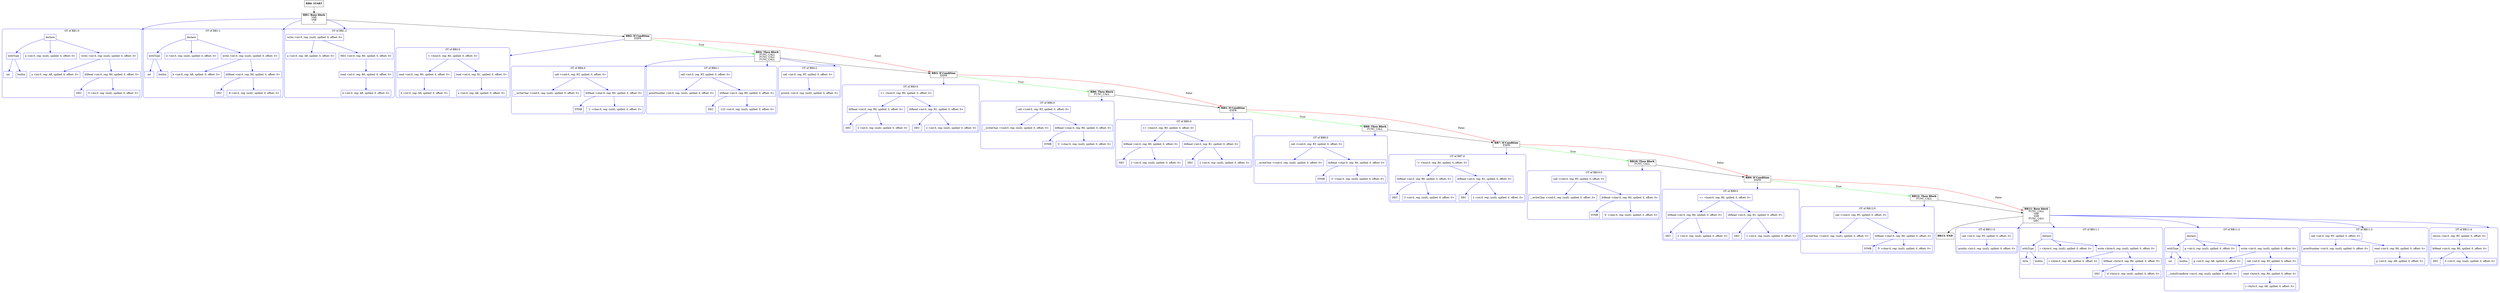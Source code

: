 digraph CFG {
    compound=true;
    graph [splines=true];
    node [shape=rectangle];

    BB13 [label=<<B>BB13: END</B><BR ALIGN="CENTER"/>>];
    BB12 [label=<<B>BB12: Then Block</B><BR ALIGN="CENTER"/>FUNC_CALL<BR ALIGN="CENTER"/>>];
    subgraph cluster_instruction0 {
        label = "OT of BB12:0";
        style=rounded;
        color=blue;
        entry0 [shape=point, style=invis];
        node0 [label="call <void:0, reg: RT, spilled: 0, offset: 0>", color=blue];
        node1 [label="__writeChar <void:0, reg: (null), spilled: 0, offset: 0>", color=blue];
        node0 -> node1[color=blue];
        node2 [label="litRead <char:0, reg: R0, spilled: 0, offset: 0>", color=blue];
        node3 [label="SYMB", color=blue];
        node2 -> node3[color=blue];
        node4 [label="'5' <char:0, reg: (null), spilled: 0, offset: 0>", color=blue];
        node2 -> node4[color=blue];
        node0 -> node2[color=blue];
    }
    BB12 -> entry0 [lhead=cluster_instruction0, color=blue];
    BB11 [label=<<B>BB11: Base block</B><BR ALIGN="CENTER"/>FUNC_CALL<BR ALIGN="CENTER"/>VAR<BR ALIGN="CENTER"/>VAR<BR ALIGN="CENTER"/>FUNC_CALL<BR ALIGN="CENTER"/>DEC<BR ALIGN="CENTER"/>>];
    subgraph cluster_instruction1 {
        label = "OT of BB11:0";
        style=rounded;
        color=blue;
        entry1 [shape=point, style=invis];
        node5 [label="call <int:0, reg: RT, spilled: 0, offset: 0>", color=blue];
        node6 [label="println <int:0, reg: (null), spilled: 0, offset: 0>", color=blue];
        node5 -> node6[color=blue];
    }
    BB11 -> entry1 [lhead=cluster_instruction1, color=blue];
    subgraph cluster_instruction2 {
        label = "OT of BB11:1";
        style=rounded;
        color=blue;
        entry2 [shape=point, style=invis];
        node7 [label="declare", color=blue];
        node8 [label="withType", color=blue];
        node9 [label="byte", color=blue];
        node8 -> node9[color=blue];
        node10 [label="builtin", color=blue];
        node8 -> node10[color=blue];
        node7 -> node8[color=blue];
        node11 [label="r <byte:0, reg: (null), spilled: 0, offset: 0>", color=blue];
        node7 -> node11[color=blue];
        node12 [label="write <byte:0, reg: (null), spilled: 0, offset: 0>", color=blue];
        node13 [label="r <byte:0, reg: AR, spilled: 0, offset: 0>", color=blue];
        node12 -> node13[color=blue];
        node14 [label="litRead <byte:0, reg: R0, spilled: 0, offset: 0>", color=blue];
        node15 [label="DEC", color=blue];
        node14 -> node15[color=blue];
        node16 [label="-9 <byte:0, reg: (null), spilled: 0, offset: 0>", color=blue];
        node14 -> node16[color=blue];
        node12 -> node14[color=blue];
        node7 -> node12[color=blue];
    }
    BB11 -> entry2 [lhead=cluster_instruction2, color=blue];
    subgraph cluster_instruction3 {
        label = "OT of BB11:2";
        style=rounded;
        color=blue;
        entry3 [shape=point, style=invis];
        node17 [label="declare", color=blue];
        node18 [label="withType", color=blue];
        node19 [label="int", color=blue];
        node18 -> node19[color=blue];
        node20 [label="builtin", color=blue];
        node18 -> node20[color=blue];
        node17 -> node18[color=blue];
        node21 [label="g <int:0, reg: (null), spilled: 0, offset: 0>", color=blue];
        node17 -> node21[color=blue];
        node22 [label="write <int:0, reg: (null), spilled: 0, offset: 0>", color=blue];
        node23 [label="g <int:0, reg: AR, spilled: 0, offset: 0>", color=blue];
        node22 -> node23[color=blue];
        node24 [label="call <int:0, reg: RT, spilled: 0, offset: 0>", color=blue];
        node25 [label="__toIntFromByte <int:0, reg: (null), spilled: 0, offset: 0>", color=blue];
        node24 -> node25[color=blue];
        node26 [label="read <byte:0, reg: R0, spilled: 0, offset: 0>", color=blue];
        node27 [label="r <byte:0, reg: AR, spilled: 0, offset: 0>", color=blue];
        node26 -> node27[color=blue];
        node24 -> node26[color=blue];
        node22 -> node24[color=blue];
        node17 -> node22[color=blue];
    }
    BB11 -> entry3 [lhead=cluster_instruction3, color=blue];
    subgraph cluster_instruction4 {
        label = "OT of BB11:3";
        style=rounded;
        color=blue;
        entry4 [shape=point, style=invis];
        node28 [label="call <int:0, reg: RT, spilled: 0, offset: 0>", color=blue];
        node29 [label="printNumber <int:0, reg: (null), spilled: 0, offset: 0>", color=blue];
        node28 -> node29[color=blue];
        node30 [label="read <int:0, reg: R0, spilled: 0, offset: 0>", color=blue];
        node31 [label="g <int:0, reg: AR, spilled: 0, offset: 0>", color=blue];
        node30 -> node31[color=blue];
        node28 -> node30[color=blue];
    }
    BB11 -> entry4 [lhead=cluster_instruction4, color=blue];
    subgraph cluster_instruction5 {
        label = "OT of BB11:4";
        style=rounded;
        color=blue;
        entry5 [shape=point, style=invis];
        node32 [label="return <int:0, reg: RT, spilled: 0, offset: 0>", color=blue];
        node33 [label="litRead <int:0, reg: R0, spilled: 0, offset: 0>", color=blue];
        node34 [label="DEC", color=blue];
        node33 -> node34[color=blue];
        node35 [label="0 <int:0, reg: (null), spilled: 0, offset: 0>", color=blue];
        node33 -> node35[color=blue];
        node32 -> node33[color=blue];
    }
    BB11 -> entry5 [lhead=cluster_instruction5, color=blue];
    BB10 [label=<<B>BB10: Then Block</B><BR ALIGN="CENTER"/>FUNC_CALL<BR ALIGN="CENTER"/>>];
    subgraph cluster_instruction6 {
        label = "OT of BB10:0";
        style=rounded;
        color=blue;
        entry6 [shape=point, style=invis];
        node36 [label="call <void:0, reg: RT, spilled: 0, offset: 0>", color=blue];
        node37 [label="__writeChar <void:0, reg: (null), spilled: 0, offset: 0>", color=blue];
        node36 -> node37[color=blue];
        node38 [label="litRead <char:0, reg: R0, spilled: 0, offset: 0>", color=blue];
        node39 [label="SYMB", color=blue];
        node38 -> node39[color=blue];
        node40 [label="'4' <char:0, reg: (null), spilled: 0, offset: 0>", color=blue];
        node38 -> node40[color=blue];
        node36 -> node38[color=blue];
    }
    BB10 -> entry6 [lhead=cluster_instruction6, color=blue];
    BB9 [label=<<B>BB9: If Condition</B><BR ALIGN="CENTER"/>EXPR<BR ALIGN="CENTER"/>>];
    subgraph cluster_instruction7 {
        label = "OT of BB9:0";
        style=rounded;
        color=blue;
        entry7 [shape=point, style=invis];
        node41 [label="== <bool:0, reg: R0, spilled: 0, offset: 0>", color=blue];
        node42 [label="litRead <int:0, reg: R0, spilled: 0, offset: 0>", color=blue];
        node43 [label="DEC", color=blue];
        node42 -> node43[color=blue];
        node44 [label="3 <int:0, reg: (null), spilled: 0, offset: 0>", color=blue];
        node42 -> node44[color=blue];
        node41 -> node42[color=blue];
        node45 [label="litRead <int:0, reg: R1, spilled: 0, offset: 0>", color=blue];
        node46 [label="DEC", color=blue];
        node45 -> node46[color=blue];
        node47 [label="3 <int:0, reg: (null), spilled: 0, offset: 0>", color=blue];
        node45 -> node47[color=blue];
        node41 -> node45[color=blue];
    }
    BB9 -> entry7 [lhead=cluster_instruction7, color=blue];
    BB8 [label=<<B>BB8: Then Block</B><BR ALIGN="CENTER"/>FUNC_CALL<BR ALIGN="CENTER"/>>];
    subgraph cluster_instruction8 {
        label = "OT of BB8:0";
        style=rounded;
        color=blue;
        entry8 [shape=point, style=invis];
        node48 [label="call <void:0, reg: RT, spilled: 0, offset: 0>", color=blue];
        node49 [label="__writeChar <void:0, reg: (null), spilled: 0, offset: 0>", color=blue];
        node48 -> node49[color=blue];
        node50 [label="litRead <char:0, reg: R0, spilled: 0, offset: 0>", color=blue];
        node51 [label="SYMB", color=blue];
        node50 -> node51[color=blue];
        node52 [label="'3' <char:0, reg: (null), spilled: 0, offset: 0>", color=blue];
        node50 -> node52[color=blue];
        node48 -> node50[color=blue];
    }
    BB8 -> entry8 [lhead=cluster_instruction8, color=blue];
    BB7 [label=<<B>BB7: If Condition</B><BR ALIGN="CENTER"/>EXPR<BR ALIGN="CENTER"/>>];
    subgraph cluster_instruction9 {
        label = "OT of BB7:0";
        style=rounded;
        color=blue;
        entry9 [shape=point, style=invis];
        node53 [label="!= <bool:0, reg: R0, spilled: 0, offset: 0>", color=blue];
        node54 [label="litRead <int:0, reg: R0, spilled: 0, offset: 0>", color=blue];
        node55 [label="DEC", color=blue];
        node54 -> node55[color=blue];
        node56 [label="3 <int:0, reg: (null), spilled: 0, offset: 0>", color=blue];
        node54 -> node56[color=blue];
        node53 -> node54[color=blue];
        node57 [label="litRead <int:0, reg: R1, spilled: 0, offset: 0>", color=blue];
        node58 [label="DEC", color=blue];
        node57 -> node58[color=blue];
        node59 [label="2 <int:0, reg: (null), spilled: 0, offset: 0>", color=blue];
        node57 -> node59[color=blue];
        node53 -> node57[color=blue];
    }
    BB7 -> entry9 [lhead=cluster_instruction9, color=blue];
    BB6 [label=<<B>BB6: Then Block</B><BR ALIGN="CENTER"/>FUNC_CALL<BR ALIGN="CENTER"/>>];
    subgraph cluster_instruction10 {
        label = "OT of BB6:0";
        style=rounded;
        color=blue;
        entry10 [shape=point, style=invis];
        node60 [label="call <void:0, reg: RT, spilled: 0, offset: 0>", color=blue];
        node61 [label="__writeChar <void:0, reg: (null), spilled: 0, offset: 0>", color=blue];
        node60 -> node61[color=blue];
        node62 [label="litRead <char:0, reg: R0, spilled: 0, offset: 0>", color=blue];
        node63 [label="SYMB", color=blue];
        node62 -> node63[color=blue];
        node64 [label="'2' <char:0, reg: (null), spilled: 0, offset: 0>", color=blue];
        node62 -> node64[color=blue];
        node60 -> node62[color=blue];
    }
    BB6 -> entry10 [lhead=cluster_instruction10, color=blue];
    BB5 [label=<<B>BB5: If Condition</B><BR ALIGN="CENTER"/>EXPR<BR ALIGN="CENTER"/>>];
    subgraph cluster_instruction11 {
        label = "OT of BB5:0";
        style=rounded;
        color=blue;
        entry11 [shape=point, style=invis];
        node65 [label="&lt;= <bool:0, reg: R0, spilled: 0, offset: 0>", color=blue];
        node66 [label="litRead <int:0, reg: R0, spilled: 0, offset: 0>", color=blue];
        node67 [label="DEC", color=blue];
        node66 -> node67[color=blue];
        node68 [label="2 <int:0, reg: (null), spilled: 0, offset: 0>", color=blue];
        node66 -> node68[color=blue];
        node65 -> node66[color=blue];
        node69 [label="litRead <int:0, reg: R1, spilled: 0, offset: 0>", color=blue];
        node70 [label="DEC", color=blue];
        node69 -> node70[color=blue];
        node71 [label="2 <int:0, reg: (null), spilled: 0, offset: 0>", color=blue];
        node69 -> node71[color=blue];
        node65 -> node69[color=blue];
    }
    BB5 -> entry11 [lhead=cluster_instruction11, color=blue];
    BB4 [label=<<B>BB4: Then Block</B><BR ALIGN="CENTER"/>FUNC_CALL<BR ALIGN="CENTER"/>FUNC_CALL<BR ALIGN="CENTER"/>FUNC_CALL<BR ALIGN="CENTER"/>>];
    subgraph cluster_instruction12 {
        label = "OT of BB4:0";
        style=rounded;
        color=blue;
        entry12 [shape=point, style=invis];
        node72 [label="call <void:0, reg: RT, spilled: 0, offset: 0>", color=blue];
        node73 [label="__writeChar <void:0, reg: (null), spilled: 0, offset: 0>", color=blue];
        node72 -> node73[color=blue];
        node74 [label="litRead <char:0, reg: R0, spilled: 0, offset: 0>", color=blue];
        node75 [label="SYMB", color=blue];
        node74 -> node75[color=blue];
        node76 [label="'{' <char:0, reg: (null), spilled: 0, offset: 0>", color=blue];
        node74 -> node76[color=blue];
        node72 -> node74[color=blue];
    }
    BB4 -> entry12 [lhead=cluster_instruction12, color=blue];
    subgraph cluster_instruction13 {
        label = "OT of BB4:1";
        style=rounded;
        color=blue;
        entry13 [shape=point, style=invis];
        node77 [label="call <int:0, reg: RT, spilled: 0, offset: 0>", color=blue];
        node78 [label="printNumber <int:0, reg: (null), spilled: 0, offset: 0>", color=blue];
        node77 -> node78[color=blue];
        node79 [label="litRead <int:0, reg: R0, spilled: 0, offset: 0>", color=blue];
        node80 [label="DEC", color=blue];
        node79 -> node80[color=blue];
        node81 [label="-123 <int:0, reg: (null), spilled: 0, offset: 0>", color=blue];
        node79 -> node81[color=blue];
        node77 -> node79[color=blue];
    }
    BB4 -> entry13 [lhead=cluster_instruction13, color=blue];
    subgraph cluster_instruction14 {
        label = "OT of BB4:2";
        style=rounded;
        color=blue;
        entry14 [shape=point, style=invis];
        node82 [label="call <int:0, reg: RT, spilled: 0, offset: 0>", color=blue];
        node83 [label="println <int:0, reg: (null), spilled: 0, offset: 0>", color=blue];
        node82 -> node83[color=blue];
    }
    BB4 -> entry14 [lhead=cluster_instruction14, color=blue];
    BB3 [label=<<B>BB3: If Condition</B><BR ALIGN="CENTER"/>EXPR<BR ALIGN="CENTER"/>>];
    subgraph cluster_instruction15 {
        label = "OT of BB3:0";
        style=rounded;
        color=blue;
        entry15 [shape=point, style=invis];
        node84 [label="&gt;= <bool:0, reg: R0, spilled: 0, offset: 0>", color=blue];
        node85 [label="litRead <int:0, reg: R0, spilled: 0, offset: 0>", color=blue];
        node86 [label="DEC", color=blue];
        node85 -> node86[color=blue];
        node87 [label="2 <int:0, reg: (null), spilled: 0, offset: 0>", color=blue];
        node85 -> node87[color=blue];
        node84 -> node85[color=blue];
        node88 [label="litRead <int:0, reg: R1, spilled: 0, offset: 0>", color=blue];
        node89 [label="DEC", color=blue];
        node88 -> node89[color=blue];
        node90 [label="2 <int:0, reg: (null), spilled: 0, offset: 0>", color=blue];
        node88 -> node90[color=blue];
        node84 -> node88[color=blue];
    }
    BB3 -> entry15 [lhead=cluster_instruction15, color=blue];
    BB2 [label=<<B>BB2: If Condition</B><BR ALIGN="CENTER"/>EXPR<BR ALIGN="CENTER"/>>];
    subgraph cluster_instruction16 {
        label = "OT of BB2:0";
        style=rounded;
        color=blue;
        entry16 [shape=point, style=invis];
        node91 [label="&lt; <bool:0, reg: R0, spilled: 0, offset: 0>", color=blue];
        node92 [label="read <int:0, reg: R0, spilled: 0, offset: 0>", color=blue];
        node93 [label="b <int:0, reg: AR, spilled: 0, offset: 0>", color=blue];
        node92 -> node93[color=blue];
        node91 -> node92[color=blue];
        node94 [label="read <int:0, reg: R1, spilled: 0, offset: 0>", color=blue];
        node95 [label="a <int:0, reg: AR, spilled: 0, offset: 0>", color=blue];
        node94 -> node95[color=blue];
        node91 -> node94[color=blue];
    }
    BB2 -> entry16 [lhead=cluster_instruction16, color=blue];
    BB1 [label=<<B>BB1: Base block</B><BR ALIGN="CENTER"/>VAR<BR ALIGN="CENTER"/>VAR<BR ALIGN="CENTER"/>=<BR ALIGN="CENTER"/>>];
    subgraph cluster_instruction17 {
        label = "OT of BB1:0";
        style=rounded;
        color=blue;
        entry17 [shape=point, style=invis];
        node96 [label="declare", color=blue];
        node97 [label="withType", color=blue];
        node98 [label="int", color=blue];
        node97 -> node98[color=blue];
        node99 [label="builtin", color=blue];
        node97 -> node99[color=blue];
        node96 -> node97[color=blue];
        node100 [label="a <int:0, reg: (null), spilled: 0, offset: 0>", color=blue];
        node96 -> node100[color=blue];
        node101 [label="write <int:0, reg: (null), spilled: 0, offset: 0>", color=blue];
        node102 [label="a <int:0, reg: AR, spilled: 0, offset: 0>", color=blue];
        node101 -> node102[color=blue];
        node103 [label="litRead <int:0, reg: R0, spilled: 0, offset: 0>", color=blue];
        node104 [label="DEC", color=blue];
        node103 -> node104[color=blue];
        node105 [label="0 <int:0, reg: (null), spilled: 0, offset: 0>", color=blue];
        node103 -> node105[color=blue];
        node101 -> node103[color=blue];
        node96 -> node101[color=blue];
    }
    BB1 -> entry17 [lhead=cluster_instruction17, color=blue];
    subgraph cluster_instruction18 {
        label = "OT of BB1:1";
        style=rounded;
        color=blue;
        entry18 [shape=point, style=invis];
        node106 [label="declare", color=blue];
        node107 [label="withType", color=blue];
        node108 [label="int", color=blue];
        node107 -> node108[color=blue];
        node109 [label="builtin", color=blue];
        node107 -> node109[color=blue];
        node106 -> node107[color=blue];
        node110 [label="b <int:0, reg: (null), spilled: 0, offset: 0>", color=blue];
        node106 -> node110[color=blue];
        node111 [label="write <int:0, reg: (null), spilled: 0, offset: 0>", color=blue];
        node112 [label="b <int:0, reg: AR, spilled: 0, offset: 0>", color=blue];
        node111 -> node112[color=blue];
        node113 [label="litRead <int:0, reg: R0, spilled: 0, offset: 0>", color=blue];
        node114 [label="DEC", color=blue];
        node113 -> node114[color=blue];
        node115 [label="-8 <int:0, reg: (null), spilled: 0, offset: 0>", color=blue];
        node113 -> node115[color=blue];
        node111 -> node113[color=blue];
        node106 -> node111[color=blue];
    }
    BB1 -> entry18 [lhead=cluster_instruction18, color=blue];
    subgraph cluster_instruction19 {
        label = "OT of BB1:2";
        style=rounded;
        color=blue;
        entry19 [shape=point, style=invis];
        node116 [label="write <int:0, reg: (null), spilled: 0, offset: 0>", color=blue];
        node117 [label="a <int:0, reg: AR, spilled: 0, offset: 0>", color=blue];
        node116 -> node117[color=blue];
        node118 [label="NEG <int:0, reg: R0, spilled: 0, offset: 0>", color=blue];
        node119 [label="read <int:0, reg: R0, spilled: 0, offset: 0>", color=blue];
        node120 [label="b <int:0, reg: AR, spilled: 0, offset: 0>", color=blue];
        node119 -> node120[color=blue];
        node118 -> node119[color=blue];
        node116 -> node118[color=blue];
    }
    BB1 -> entry19 [lhead=cluster_instruction19, color=blue];
    BB0 [label=<<B>BB0: START</B><BR ALIGN="CENTER"/>>];

    BB12 -> BB11;
    BB11 -> BB13;
    BB10 -> BB9;
    BB9 -> BB11 [label="False", color=red];
    BB9 -> BB12 [label="True", color=green];
    BB8 -> BB7;
    BB7 -> BB9 [label="False", color=red];
    BB7 -> BB10 [label="True", color=green];
    BB6 -> BB5;
    BB5 -> BB7 [label="False", color=red];
    BB5 -> BB8 [label="True", color=green];
    BB4 -> BB3;
    BB3 -> BB5 [label="False", color=red];
    BB3 -> BB6 [label="True", color=green];
    BB2 -> BB3 [label="False", color=red];
    BB2 -> BB4 [label="True", color=green];
    BB1 -> BB2;
    BB0 -> BB1;
}
